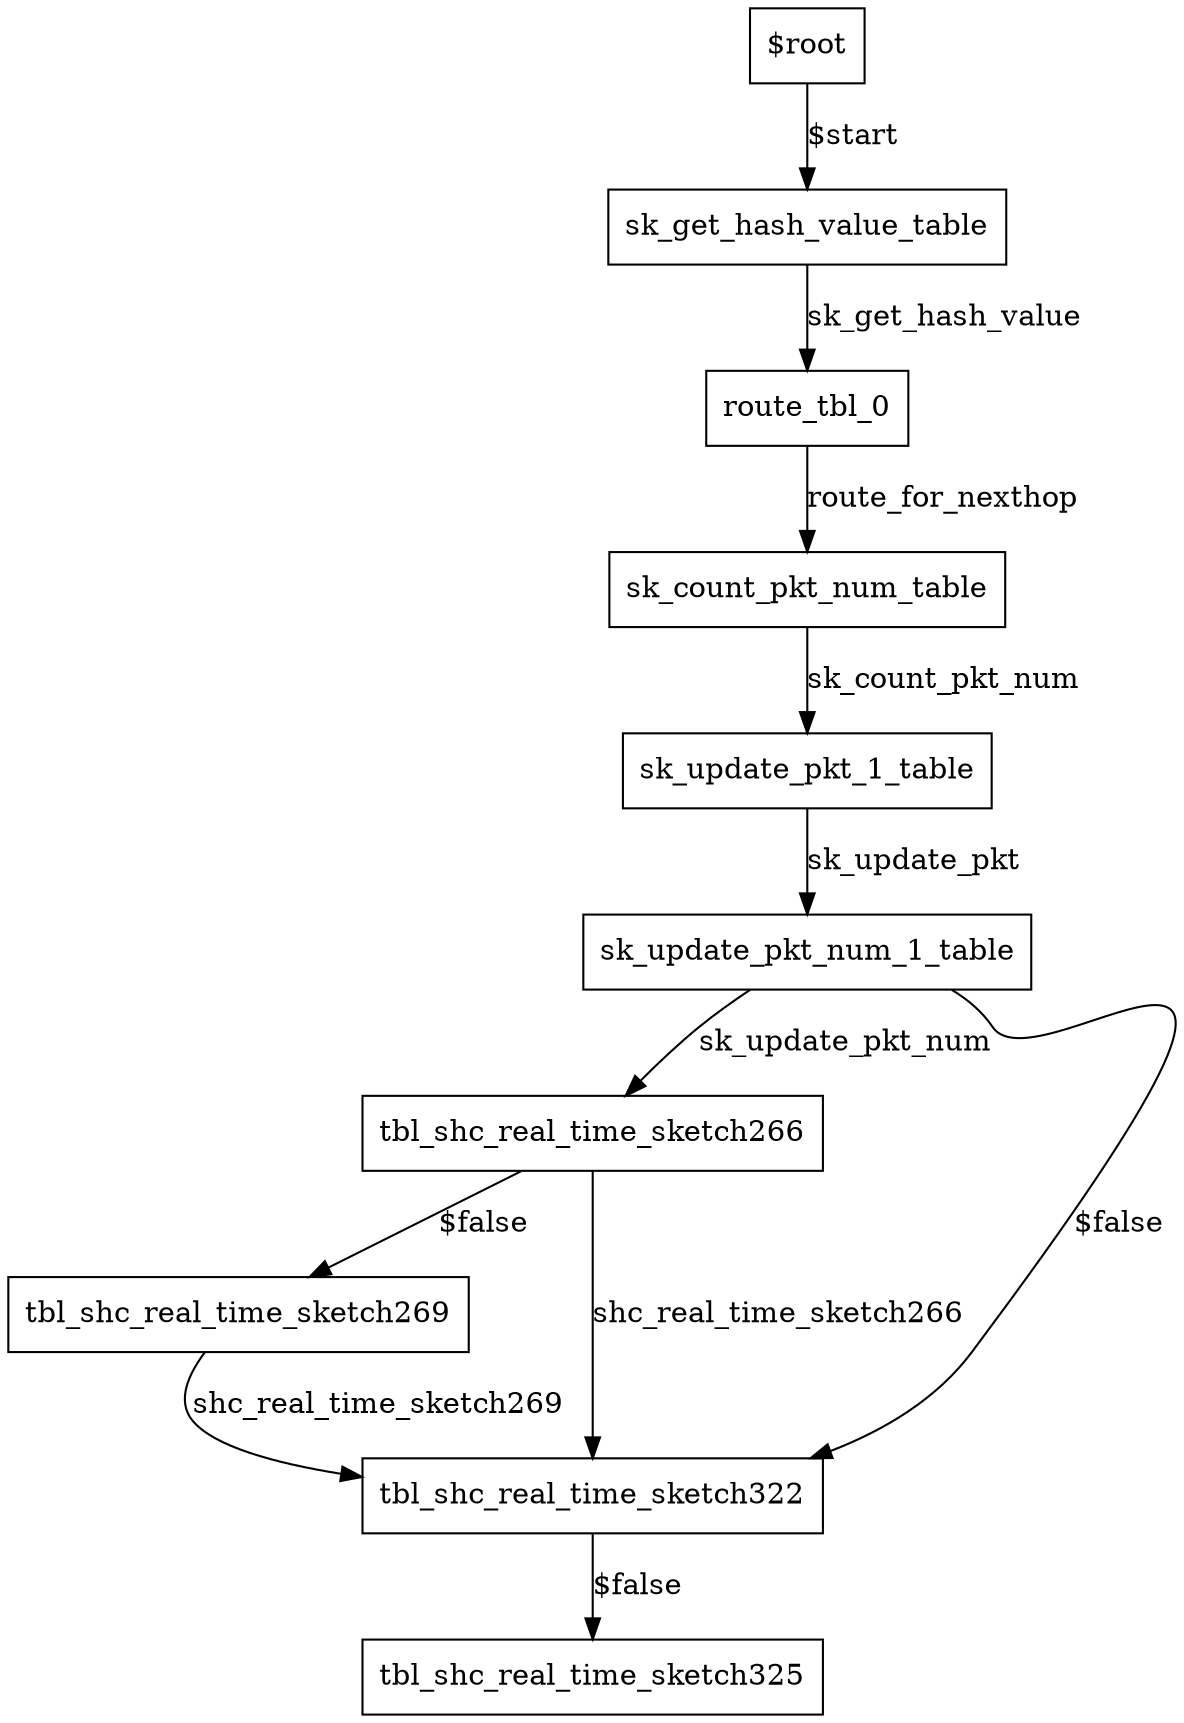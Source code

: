 digraph ingress {
0 [label="$root" shape=box color="black"];
2 [label="route_tbl_0" shape=box color="black"];
3 [label="sk_count_pkt_num_table" shape=box color="black"];
1 [label="sk_get_hash_value_table" shape=box color="black"];
4 [label="sk_update_pkt_1_table" shape=box color="black"];
5 [label="sk_update_pkt_num_1_table" shape=box color="black"];
6 [label="tbl_shc_real_time_sketch266" shape=box color="black"];
8 [label="tbl_shc_real_time_sketch269" shape=box color="black"];
7 [label="tbl_shc_real_time_sketch322" shape=box color="black"];
9 [label="tbl_shc_real_time_sketch325" shape=box color="black"];
0-> 1 [label="$start" color="black"];
2-> 3 [label="route_for_nexthop" color="black"];
3-> 4 [label="sk_count_pkt_num" color="black"];
1-> 2 [label="sk_get_hash_value" color="black"];
4-> 5 [label="sk_update_pkt" color="black"];
5-> 6 [label="sk_update_pkt_num" color="black"];
5-> 7 [label="$false" color="black"];
6-> 7 [label="shc_real_time_sketch266" color="black"];
6-> 8 [label="$false" color="black"];
8-> 7 [label="shc_real_time_sketch269" color="black"];
7-> 9 [label="$false" color="black"];
}
